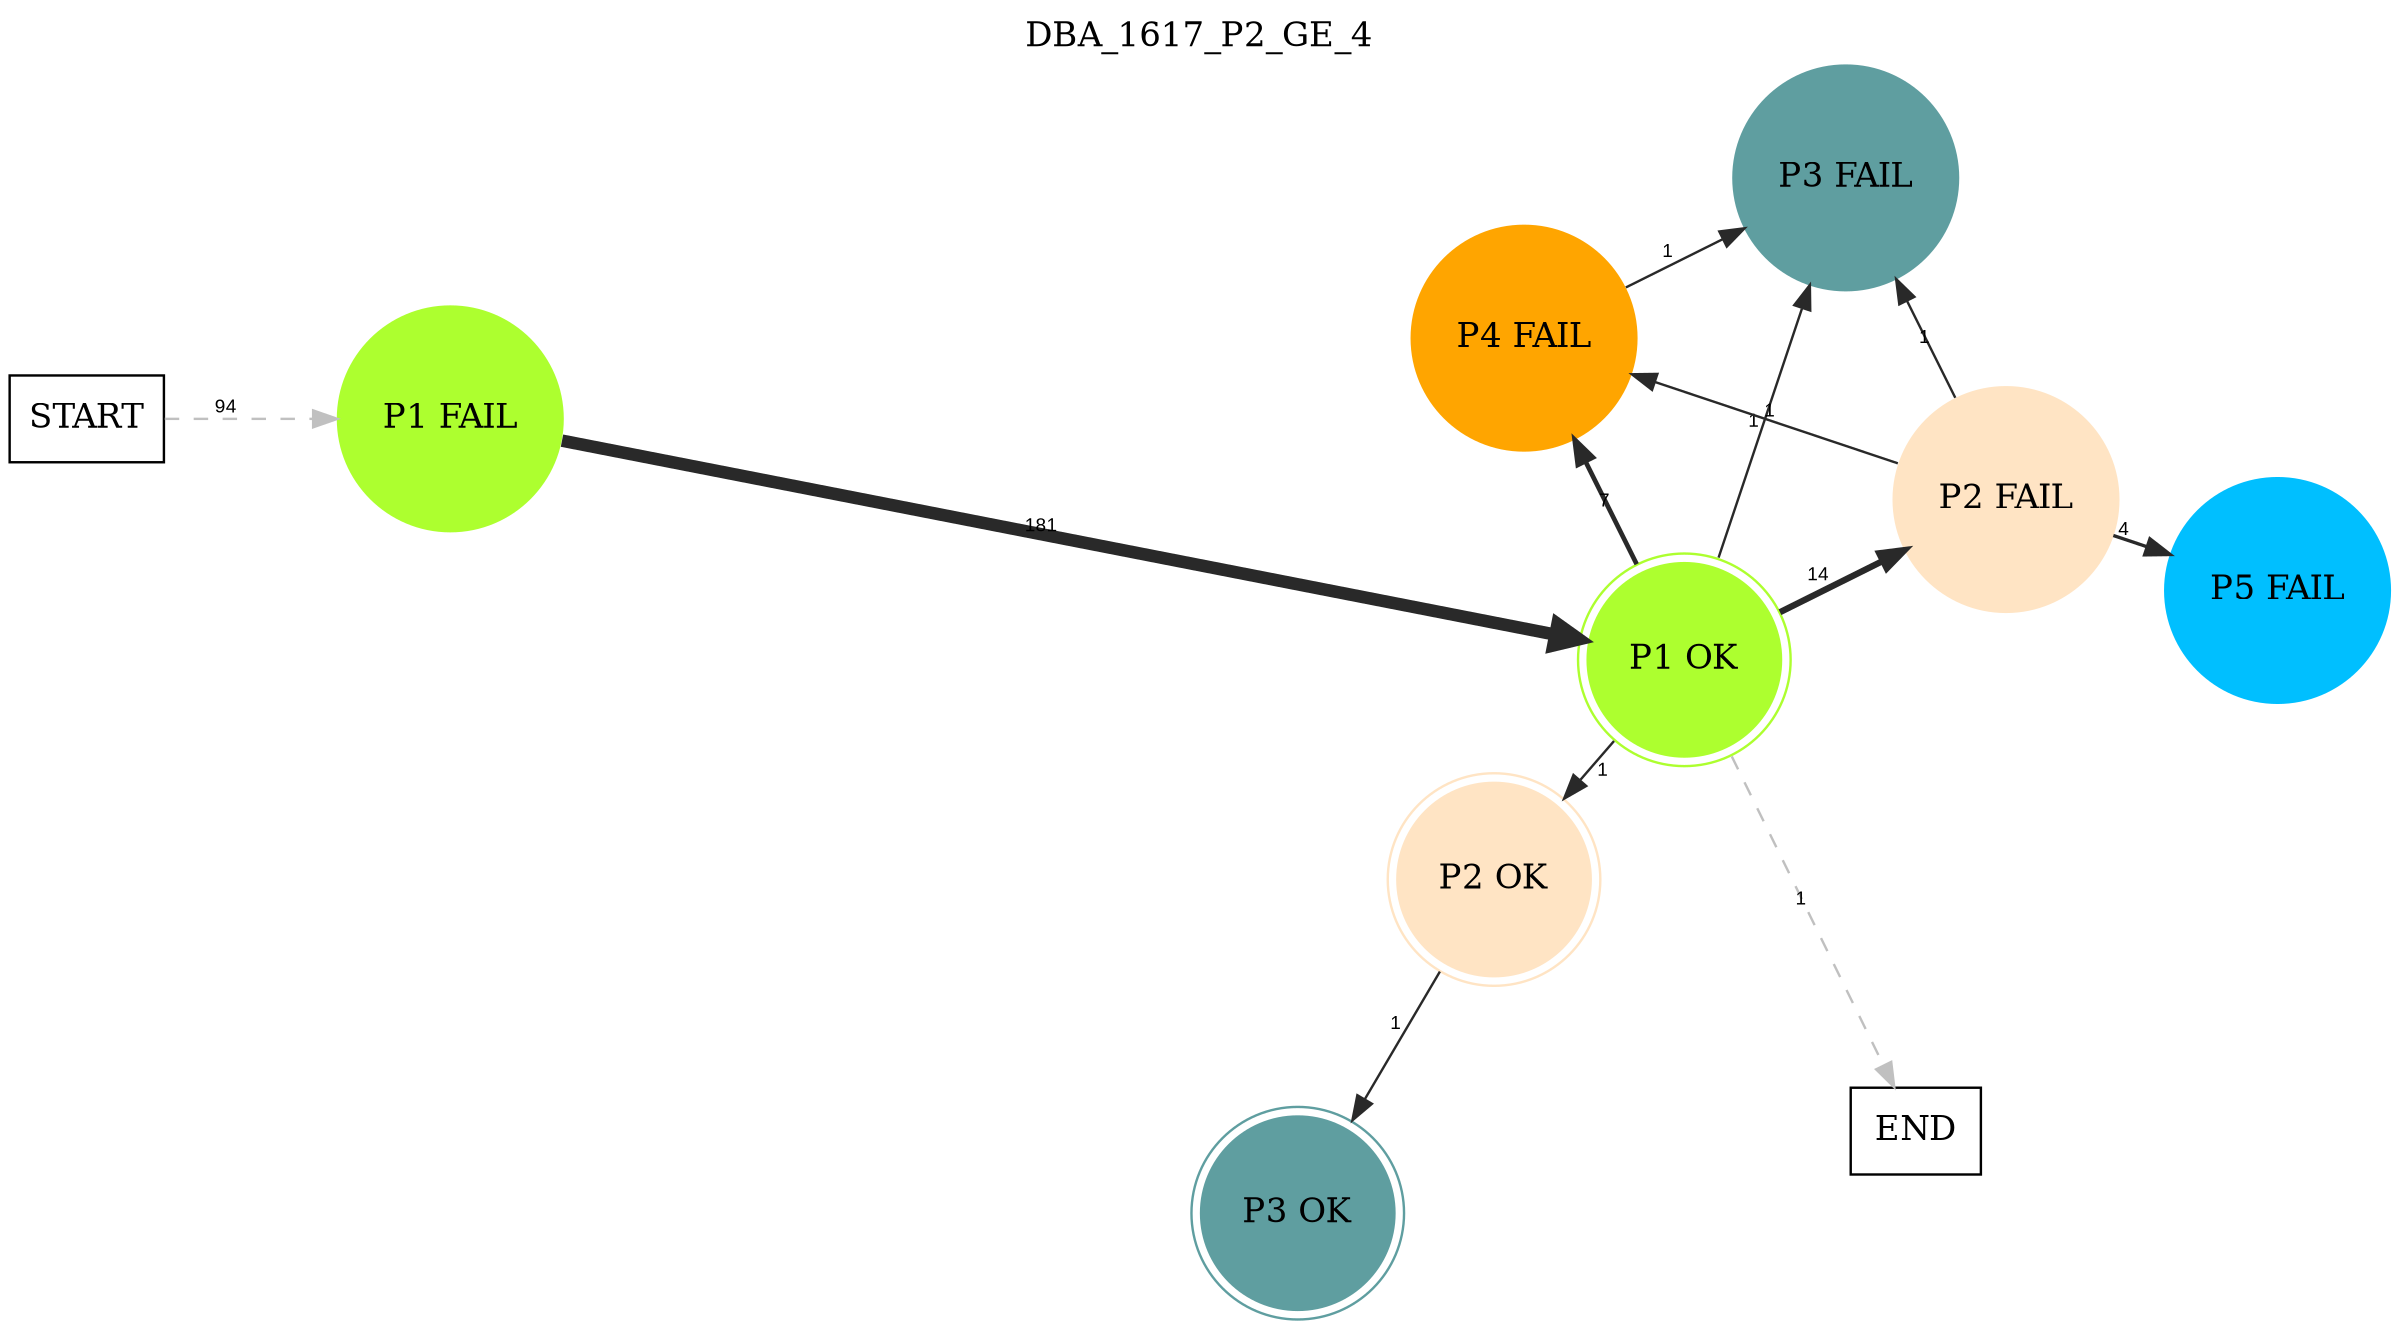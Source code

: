 digraph DBA_1617_P2_GE_4 {
	labelloc="t";
	label=DBA_1617_P2_GE_4;
	dpi = 150
	size="16,11!";
	margin = 0;
layout=circo;
"START" [shape=box, fillcolor=white, style=filled, color=black]
"P1 FAIL" [shape=circle, color=greenyellow, style=filled]
"P1 OK" [shape=circle, color=greenyellow, peripheries=2, style=filled]
"P2 FAIL" [shape=circle, color=bisque, style=filled]
"P3 FAIL" [shape=circle, color=cadetblue, style=filled]
"P4 FAIL" [shape=circle, color=orange, style=filled]
"P5 FAIL" [shape=circle, color=deepskyblue, style=filled]
"P2 OK" [shape=circle, color=bisque, peripheries=2, style=filled]
"P3 OK" [shape=circle, color=cadetblue, peripheries=2, style=filled]
"END" [shape=box, fillcolor=white, style=filled, color=black]
"START" -> "P1 FAIL" [ style = dashed color=grey label ="94" labelfloat=false fontname="Arial" fontsize=8]

"P1 FAIL" -> "P1 OK" [ color=grey16 penwidth = "5.19849703126583"label ="181" labelfloat=false fontname="Arial" fontsize=8]

"P1 OK" -> "P2 FAIL" [ color=grey16 penwidth = "2.63905732961526"label ="14" labelfloat=false fontname="Arial" fontsize=8]

"P1 OK" -> "P3 FAIL" [ color=grey16 penwidth = "1"label ="1" labelfloat=false fontname="Arial" fontsize=8]

"P1 OK" -> "P4 FAIL" [ color=grey16 penwidth = "1.94591014905531"label ="7" labelfloat=false fontname="Arial" fontsize=8]

"P1 OK" -> "P2 OK" [ color=grey16 penwidth = "1"label ="1" labelfloat=false fontname="Arial" fontsize=8]

"P1 OK" -> "END" [ style = dashed color=grey label ="1" labelfloat=false fontname="Arial" fontsize=8]

"P2 FAIL" -> "P3 FAIL" [ color=grey16 penwidth = "1"label ="1" labelfloat=false fontname="Arial" fontsize=8]

"P2 FAIL" -> "P4 FAIL" [ color=grey16 penwidth = "1"label ="1" labelfloat=false fontname="Arial" fontsize=8]

"P2 FAIL" -> "P5 FAIL" [ color=grey16 penwidth = "1.38629436111989"label ="4" labelfloat=false fontname="Arial" fontsize=8]

"P4 FAIL" -> "P3 FAIL" [ color=grey16 penwidth = "1"label ="1" labelfloat=false fontname="Arial" fontsize=8]

"P2 OK" -> "P3 OK" [ color=grey16 penwidth = "1"label ="1" labelfloat=false fontname="Arial" fontsize=8]

}
